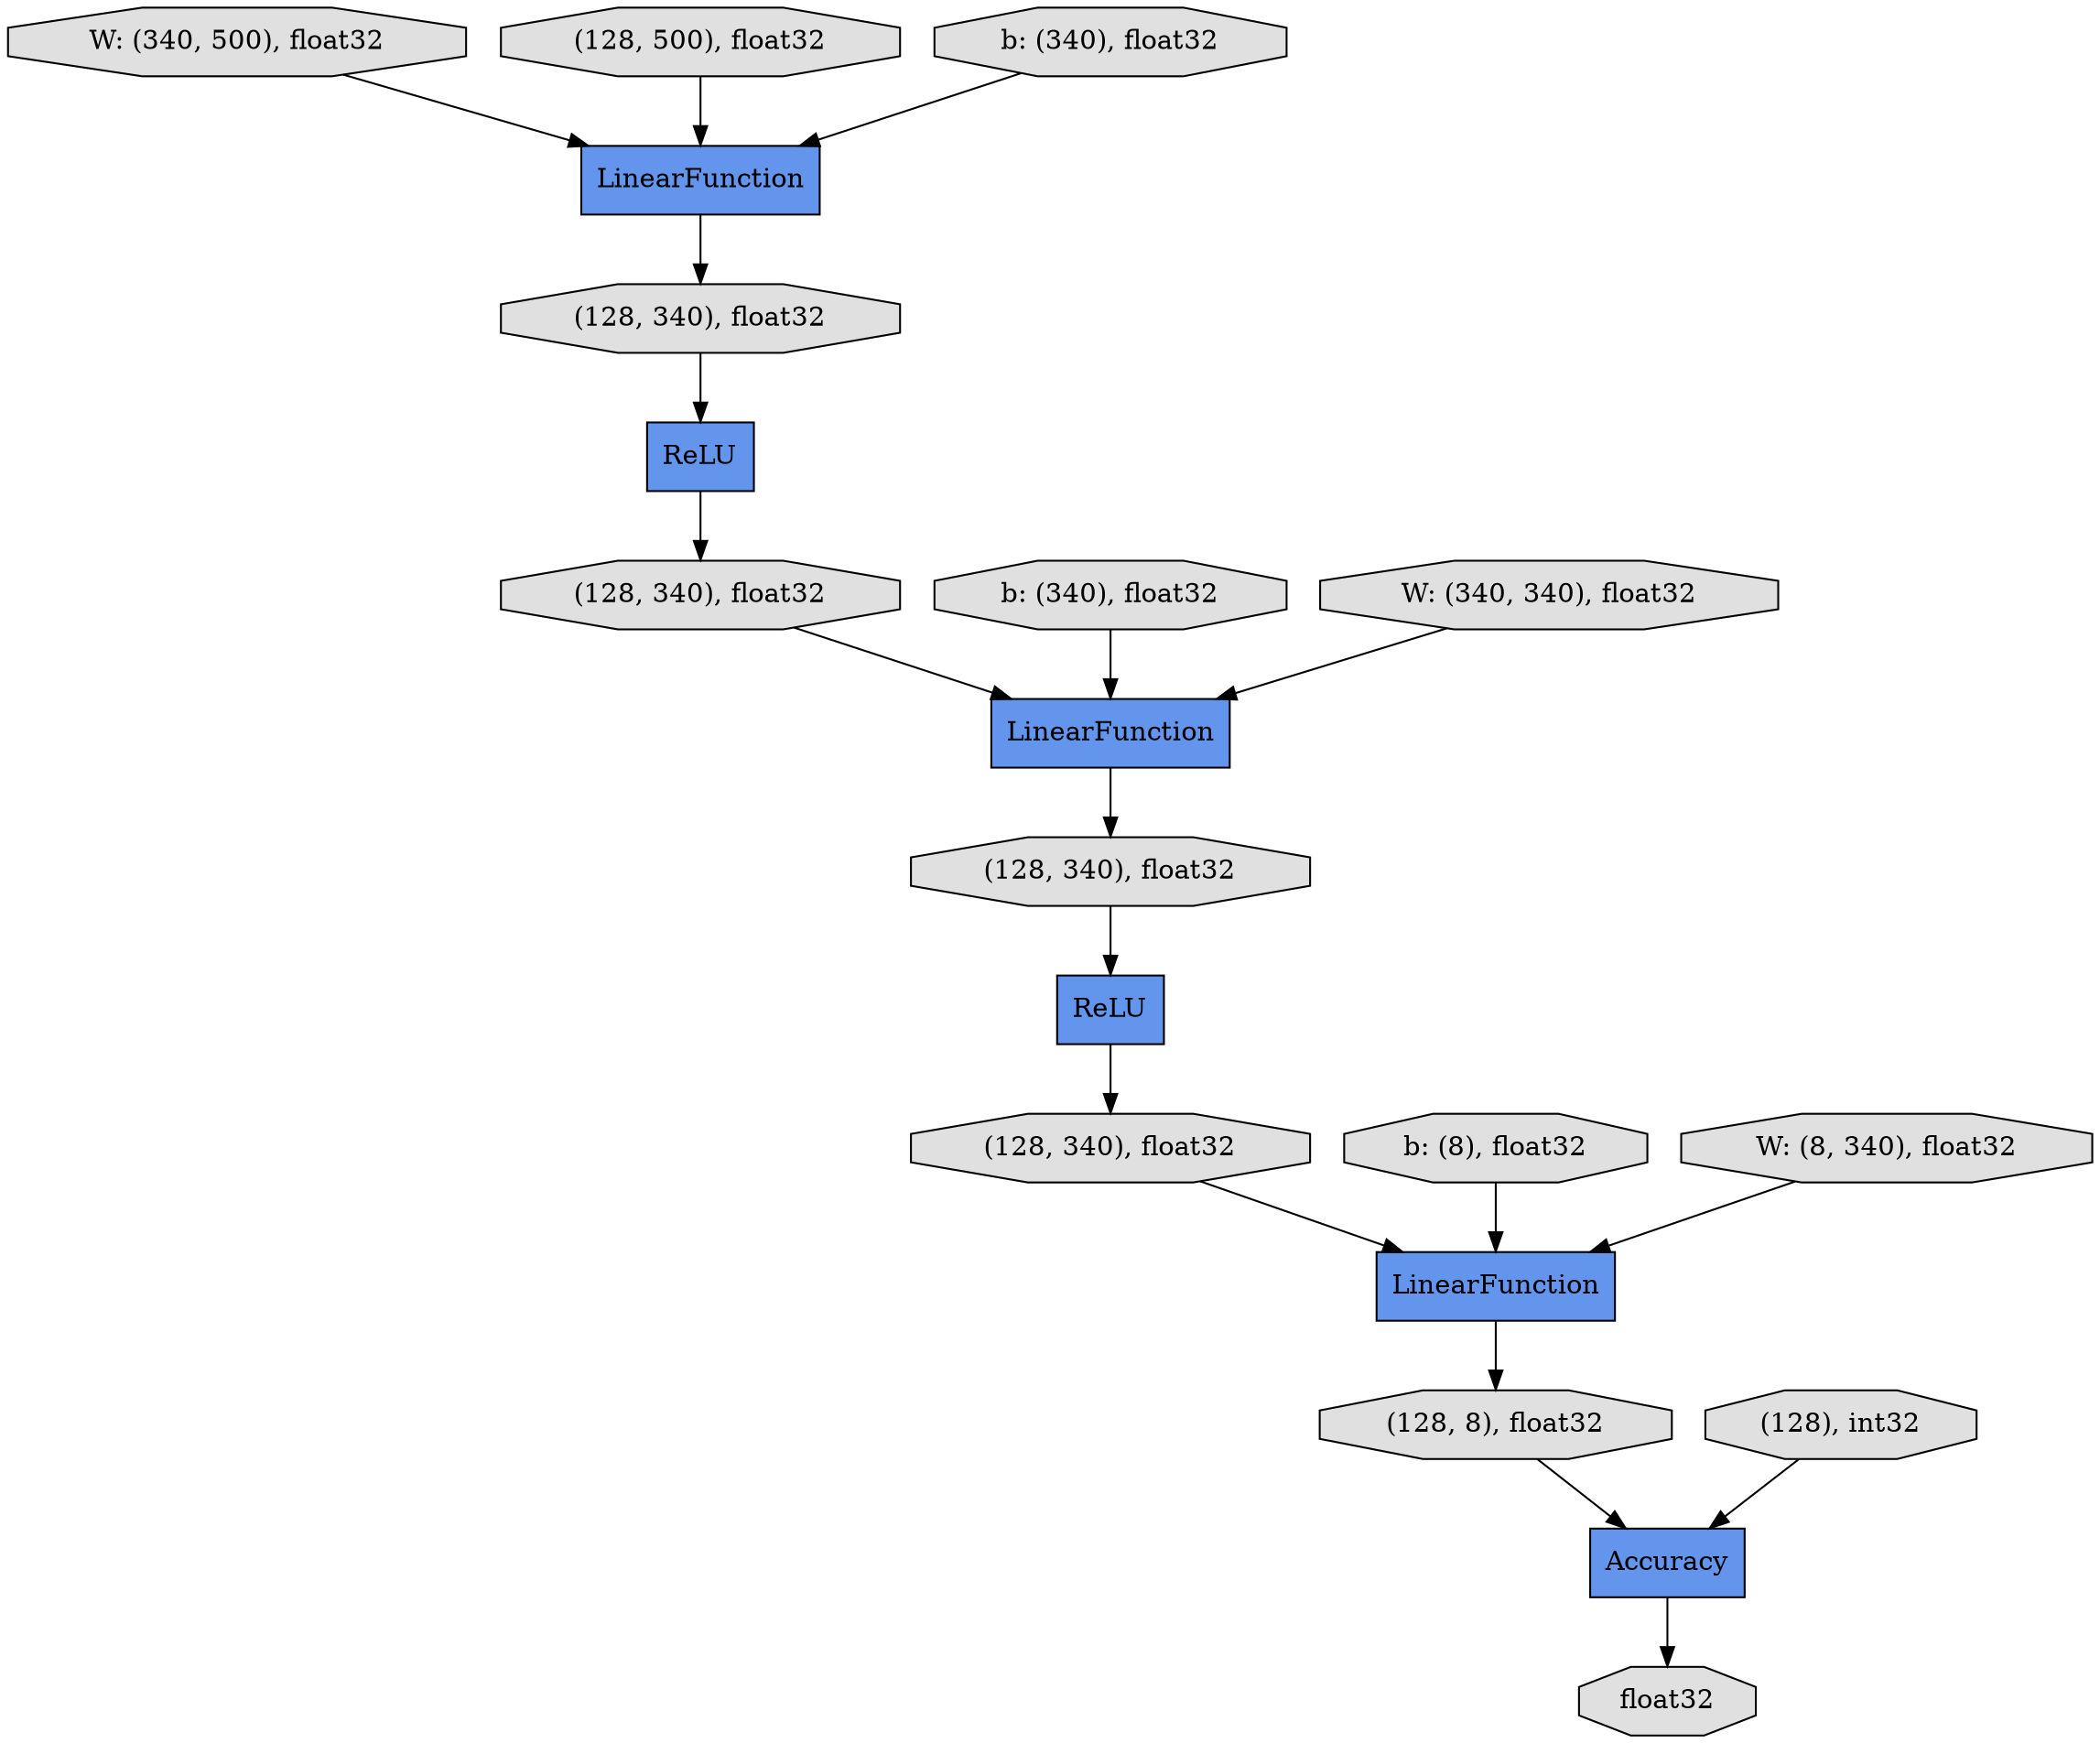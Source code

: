 digraph graphname{rankdir=TB;4410495056 [shape="octagon",style="filled",fillcolor="#E0E0E0",label="W: (340, 500), float32"];4434396944 [shape="octagon",style="filled",fillcolor="#E0E0E0",label="b: (8), float32"];4434432080 [shape="octagon",style="filled",fillcolor="#E0E0E0",label="(128, 340), float32"];4434432848 [shape="record",style="filled",fillcolor="#6495ED",label="ReLU"];4434433808 [shape="octagon",style="filled",fillcolor="#E0E0E0",label="(128, 340), float32"];4434435728 [shape="octagon",style="filled",fillcolor="#E0E0E0",label="(128), int32"];4434432400 [shape="octagon",style="filled",fillcolor="#E0E0E0",label="(128, 340), float32"];4434432272 [shape="octagon",style="filled",fillcolor="#E0E0E0",label="(128, 8), float32"];4434432592 [shape="record",style="filled",fillcolor="#6495ED",label="ReLU"];4434433296 [shape="octagon",style="filled",fillcolor="#E0E0E0",label="(128, 340), float32"];4434432720 [shape="octagon",style="filled",fillcolor="#E0E0E0",label="(128, 500), float32"];4434435856 [shape="octagon",style="filled",fillcolor="#E0E0E0",label="float32"];4434432336 [shape="record",style="filled",fillcolor="#6495ED",label="Accuracy"];4410495568 [shape="octagon",style="filled",fillcolor="#E0E0E0",label="b: (340), float32"];4434433680 [shape="record",style="filled",fillcolor="#6495ED",label="LinearFunction"];4434395536 [shape="octagon",style="filled",fillcolor="#E0E0E0",label="b: (340), float32"];4434397008 [shape="octagon",style="filled",fillcolor="#E0E0E0",label="W: (340, 340), float32"];4434432144 [shape="record",style="filled",fillcolor="#6495ED",label="LinearFunction"];4434432464 [shape="record",style="filled",fillcolor="#6495ED",label="LinearFunction"];4434397520 [shape="octagon",style="filled",fillcolor="#E0E0E0",label="W: (8, 340), float32"];4434432080 -> 4434432144;4434432144 -> 4434433296;4434433296 -> 4434432848;4434433808 -> 4434433680;4434432592 -> 4434432080;4434432272 -> 4434432336;4434435728 -> 4434432336;4434432720 -> 4434432464;4434397008 -> 4434432144;4410495568 -> 4434432464;4410495056 -> 4434432464;4434397520 -> 4434433680;4434433680 -> 4434432272;4434432848 -> 4434433808;4434432336 -> 4434435856;4434432400 -> 4434432592;4434395536 -> 4434432144;4434432464 -> 4434432400;4434396944 -> 4434433680;}